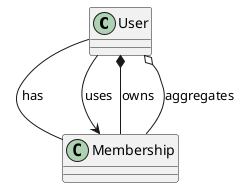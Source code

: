 @startuml
class User
class Membership

User -- Membership : has
User --> Membership : uses
User *-- Membership : owns
User o-- Membership : aggregates
@enduml
